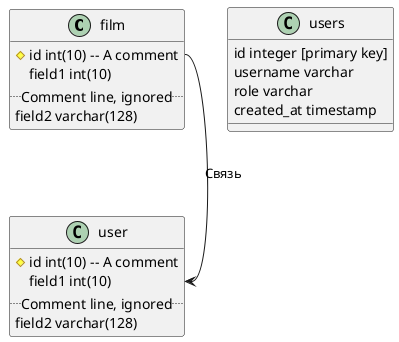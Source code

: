 @startuml

class film {
  #id int(10) -- A comment
  field1 int(10)
  .. Comment line, ignored ..
  field2 varchar(128)
}

class user {
  #id int(10) -- A comment
  field1 int(10)
  .. Comment line, ignored ..
  field2 varchar(128)
}

class users {
  id integer [primary key]
  username varchar
  role varchar
  created_at timestamp
}

film::id --> user::field1 : Связь

@enduml